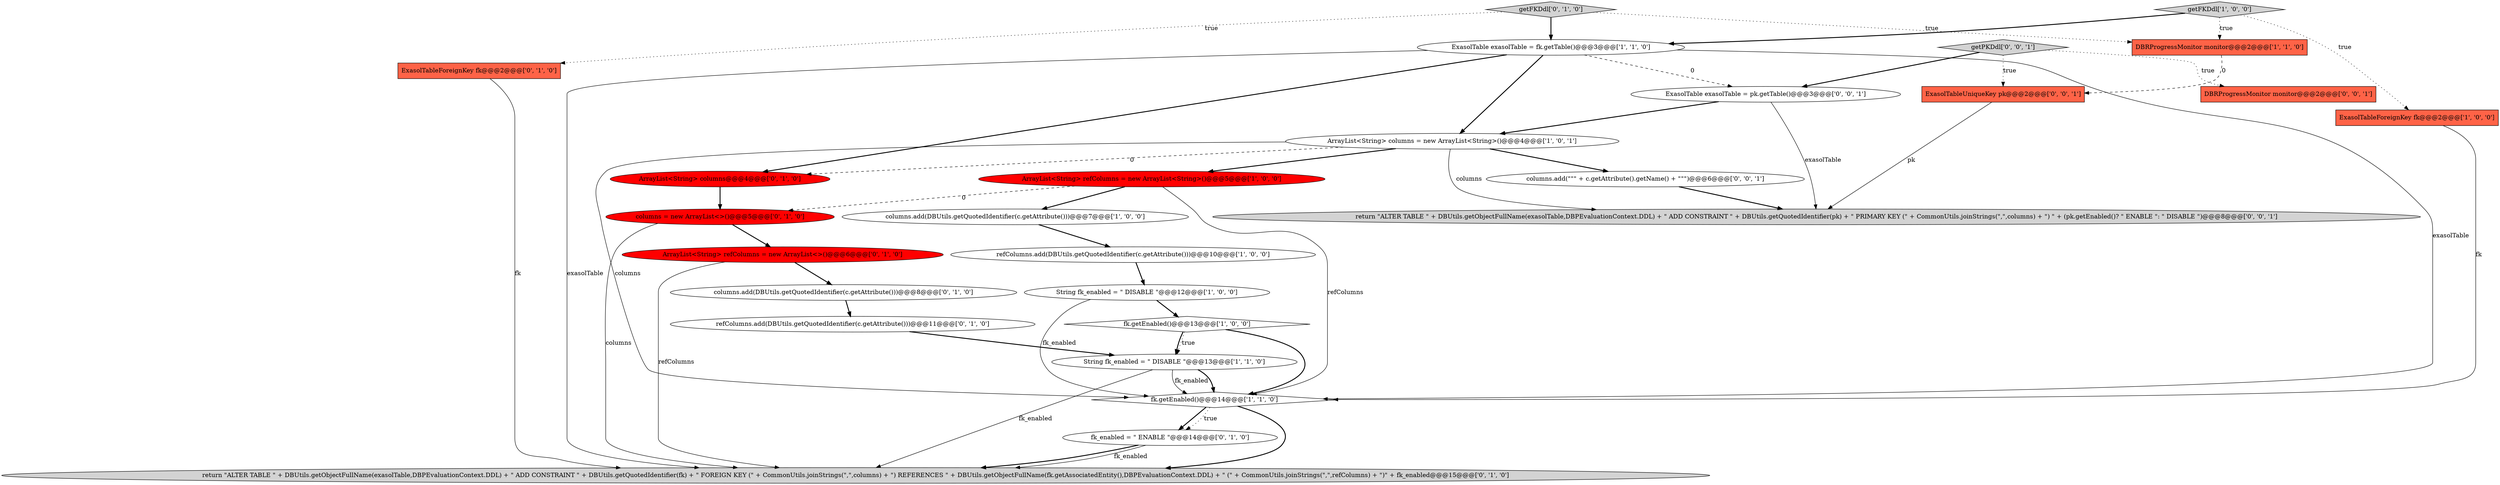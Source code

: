 digraph {
12 [style = filled, label = "ExasolTableForeignKey fk@@@2@@@['0', '1', '0']", fillcolor = tomato, shape = box image = "AAA0AAABBB2BBB"];
8 [style = filled, label = "ExasolTableForeignKey fk@@@2@@@['1', '0', '0']", fillcolor = tomato, shape = box image = "AAA0AAABBB1BBB"];
4 [style = filled, label = "fk.getEnabled()@@@14@@@['1', '1', '0']", fillcolor = white, shape = diamond image = "AAA0AAABBB1BBB"];
22 [style = filled, label = "return \"ALTER TABLE \" + DBUtils.getObjectFullName(exasolTable,DBPEvaluationContext.DDL) + \" ADD CONSTRAINT \" + DBUtils.getQuotedIdentifier(pk) + \" PRIMARY KEY (\" + CommonUtils.joinStrings(\",\",columns) + \") \" + (pk.getEnabled()? \" ENABLE \": \" DISABLE \")@@@8@@@['0', '0', '1']", fillcolor = lightgray, shape = ellipse image = "AAA0AAABBB3BBB"];
11 [style = filled, label = "String fk_enabled = \" DISABLE \"@@@12@@@['1', '0', '0']", fillcolor = white, shape = ellipse image = "AAA0AAABBB1BBB"];
7 [style = filled, label = "ArrayList<String> columns = new ArrayList<String>()@@@4@@@['1', '0', '1']", fillcolor = white, shape = ellipse image = "AAA0AAABBB1BBB"];
21 [style = filled, label = "DBRProgressMonitor monitor@@@2@@@['0', '0', '1']", fillcolor = tomato, shape = box image = "AAA0AAABBB3BBB"];
10 [style = filled, label = "columns.add(DBUtils.getQuotedIdentifier(c.getAttribute()))@@@7@@@['1', '0', '0']", fillcolor = white, shape = ellipse image = "AAA0AAABBB1BBB"];
2 [style = filled, label = "refColumns.add(DBUtils.getQuotedIdentifier(c.getAttribute()))@@@10@@@['1', '0', '0']", fillcolor = white, shape = ellipse image = "AAA0AAABBB1BBB"];
20 [style = filled, label = "columns.add(DBUtils.getQuotedIdentifier(c.getAttribute()))@@@8@@@['0', '1', '0']", fillcolor = white, shape = ellipse image = "AAA0AAABBB2BBB"];
24 [style = filled, label = "ExasolTableUniqueKey pk@@@2@@@['0', '0', '1']", fillcolor = tomato, shape = box image = "AAA0AAABBB3BBB"];
3 [style = filled, label = "fk.getEnabled()@@@13@@@['1', '0', '0']", fillcolor = white, shape = diamond image = "AAA0AAABBB1BBB"];
15 [style = filled, label = "getFKDdl['0', '1', '0']", fillcolor = lightgray, shape = diamond image = "AAA0AAABBB2BBB"];
9 [style = filled, label = "DBRProgressMonitor monitor@@@2@@@['1', '1', '0']", fillcolor = tomato, shape = box image = "AAA0AAABBB1BBB"];
16 [style = filled, label = "ArrayList<String> refColumns = new ArrayList<>()@@@6@@@['0', '1', '0']", fillcolor = red, shape = ellipse image = "AAA1AAABBB2BBB"];
0 [style = filled, label = "ExasolTable exasolTable = fk.getTable()@@@3@@@['1', '1', '0']", fillcolor = white, shape = ellipse image = "AAA0AAABBB1BBB"];
19 [style = filled, label = "ArrayList<String> columns@@@4@@@['0', '1', '0']", fillcolor = red, shape = ellipse image = "AAA1AAABBB2BBB"];
13 [style = filled, label = "refColumns.add(DBUtils.getQuotedIdentifier(c.getAttribute()))@@@11@@@['0', '1', '0']", fillcolor = white, shape = ellipse image = "AAA0AAABBB2BBB"];
18 [style = filled, label = "columns = new ArrayList<>()@@@5@@@['0', '1', '0']", fillcolor = red, shape = ellipse image = "AAA1AAABBB2BBB"];
17 [style = filled, label = "return \"ALTER TABLE \" + DBUtils.getObjectFullName(exasolTable,DBPEvaluationContext.DDL) + \" ADD CONSTRAINT \" + DBUtils.getQuotedIdentifier(fk) + \" FOREIGN KEY (\" + CommonUtils.joinStrings(\",\",columns) + \") REFERENCES \" + DBUtils.getObjectFullName(fk.getAssociatedEntity(),DBPEvaluationContext.DDL) + \" (\" + CommonUtils.joinStrings(\",\",refColumns) + \")\" + fk_enabled@@@15@@@['0', '1', '0']", fillcolor = lightgray, shape = ellipse image = "AAA0AAABBB2BBB"];
6 [style = filled, label = "getFKDdl['1', '0', '0']", fillcolor = lightgray, shape = diamond image = "AAA0AAABBB1BBB"];
25 [style = filled, label = "columns.add(\"\"\" + c.getAttribute().getName() + \"\"\")@@@6@@@['0', '0', '1']", fillcolor = white, shape = ellipse image = "AAA0AAABBB3BBB"];
23 [style = filled, label = "getPKDdl['0', '0', '1']", fillcolor = lightgray, shape = diamond image = "AAA0AAABBB3BBB"];
14 [style = filled, label = "fk_enabled = \" ENABLE \"@@@14@@@['0', '1', '0']", fillcolor = white, shape = ellipse image = "AAA0AAABBB2BBB"];
1 [style = filled, label = "ArrayList<String> refColumns = new ArrayList<String>()@@@5@@@['1', '0', '0']", fillcolor = red, shape = ellipse image = "AAA1AAABBB1BBB"];
5 [style = filled, label = "String fk_enabled = \" DISABLE \"@@@13@@@['1', '1', '0']", fillcolor = white, shape = ellipse image = "AAA0AAABBB1BBB"];
26 [style = filled, label = "ExasolTable exasolTable = pk.getTable()@@@3@@@['0', '0', '1']", fillcolor = white, shape = ellipse image = "AAA0AAABBB3BBB"];
1->4 [style = solid, label="refColumns"];
19->18 [style = bold, label=""];
4->14 [style = bold, label=""];
7->1 [style = bold, label=""];
20->13 [style = bold, label=""];
4->17 [style = bold, label=""];
26->7 [style = bold, label=""];
25->22 [style = bold, label=""];
18->17 [style = solid, label="columns"];
9->24 [style = dashed, label="0"];
0->19 [style = bold, label=""];
12->17 [style = solid, label="fk"];
7->4 [style = solid, label="columns"];
23->26 [style = bold, label=""];
8->4 [style = solid, label="fk"];
23->21 [style = dotted, label="true"];
26->22 [style = solid, label="exasolTable"];
14->17 [style = bold, label=""];
11->4 [style = solid, label="fk_enabled"];
6->0 [style = bold, label=""];
1->18 [style = dashed, label="0"];
0->26 [style = dashed, label="0"];
4->14 [style = dotted, label="true"];
5->4 [style = solid, label="fk_enabled"];
3->4 [style = bold, label=""];
15->9 [style = dotted, label="true"];
0->7 [style = bold, label=""];
3->5 [style = bold, label=""];
3->5 [style = dotted, label="true"];
6->9 [style = dotted, label="true"];
11->3 [style = bold, label=""];
7->19 [style = dashed, label="0"];
6->8 [style = dotted, label="true"];
5->17 [style = solid, label="fk_enabled"];
14->17 [style = solid, label="fk_enabled"];
15->0 [style = bold, label=""];
0->17 [style = solid, label="exasolTable"];
5->4 [style = bold, label=""];
13->5 [style = bold, label=""];
15->12 [style = dotted, label="true"];
10->2 [style = bold, label=""];
7->25 [style = bold, label=""];
0->4 [style = solid, label="exasolTable"];
16->17 [style = solid, label="refColumns"];
1->10 [style = bold, label=""];
16->20 [style = bold, label=""];
7->22 [style = solid, label="columns"];
2->11 [style = bold, label=""];
23->24 [style = dotted, label="true"];
24->22 [style = solid, label="pk"];
18->16 [style = bold, label=""];
}
